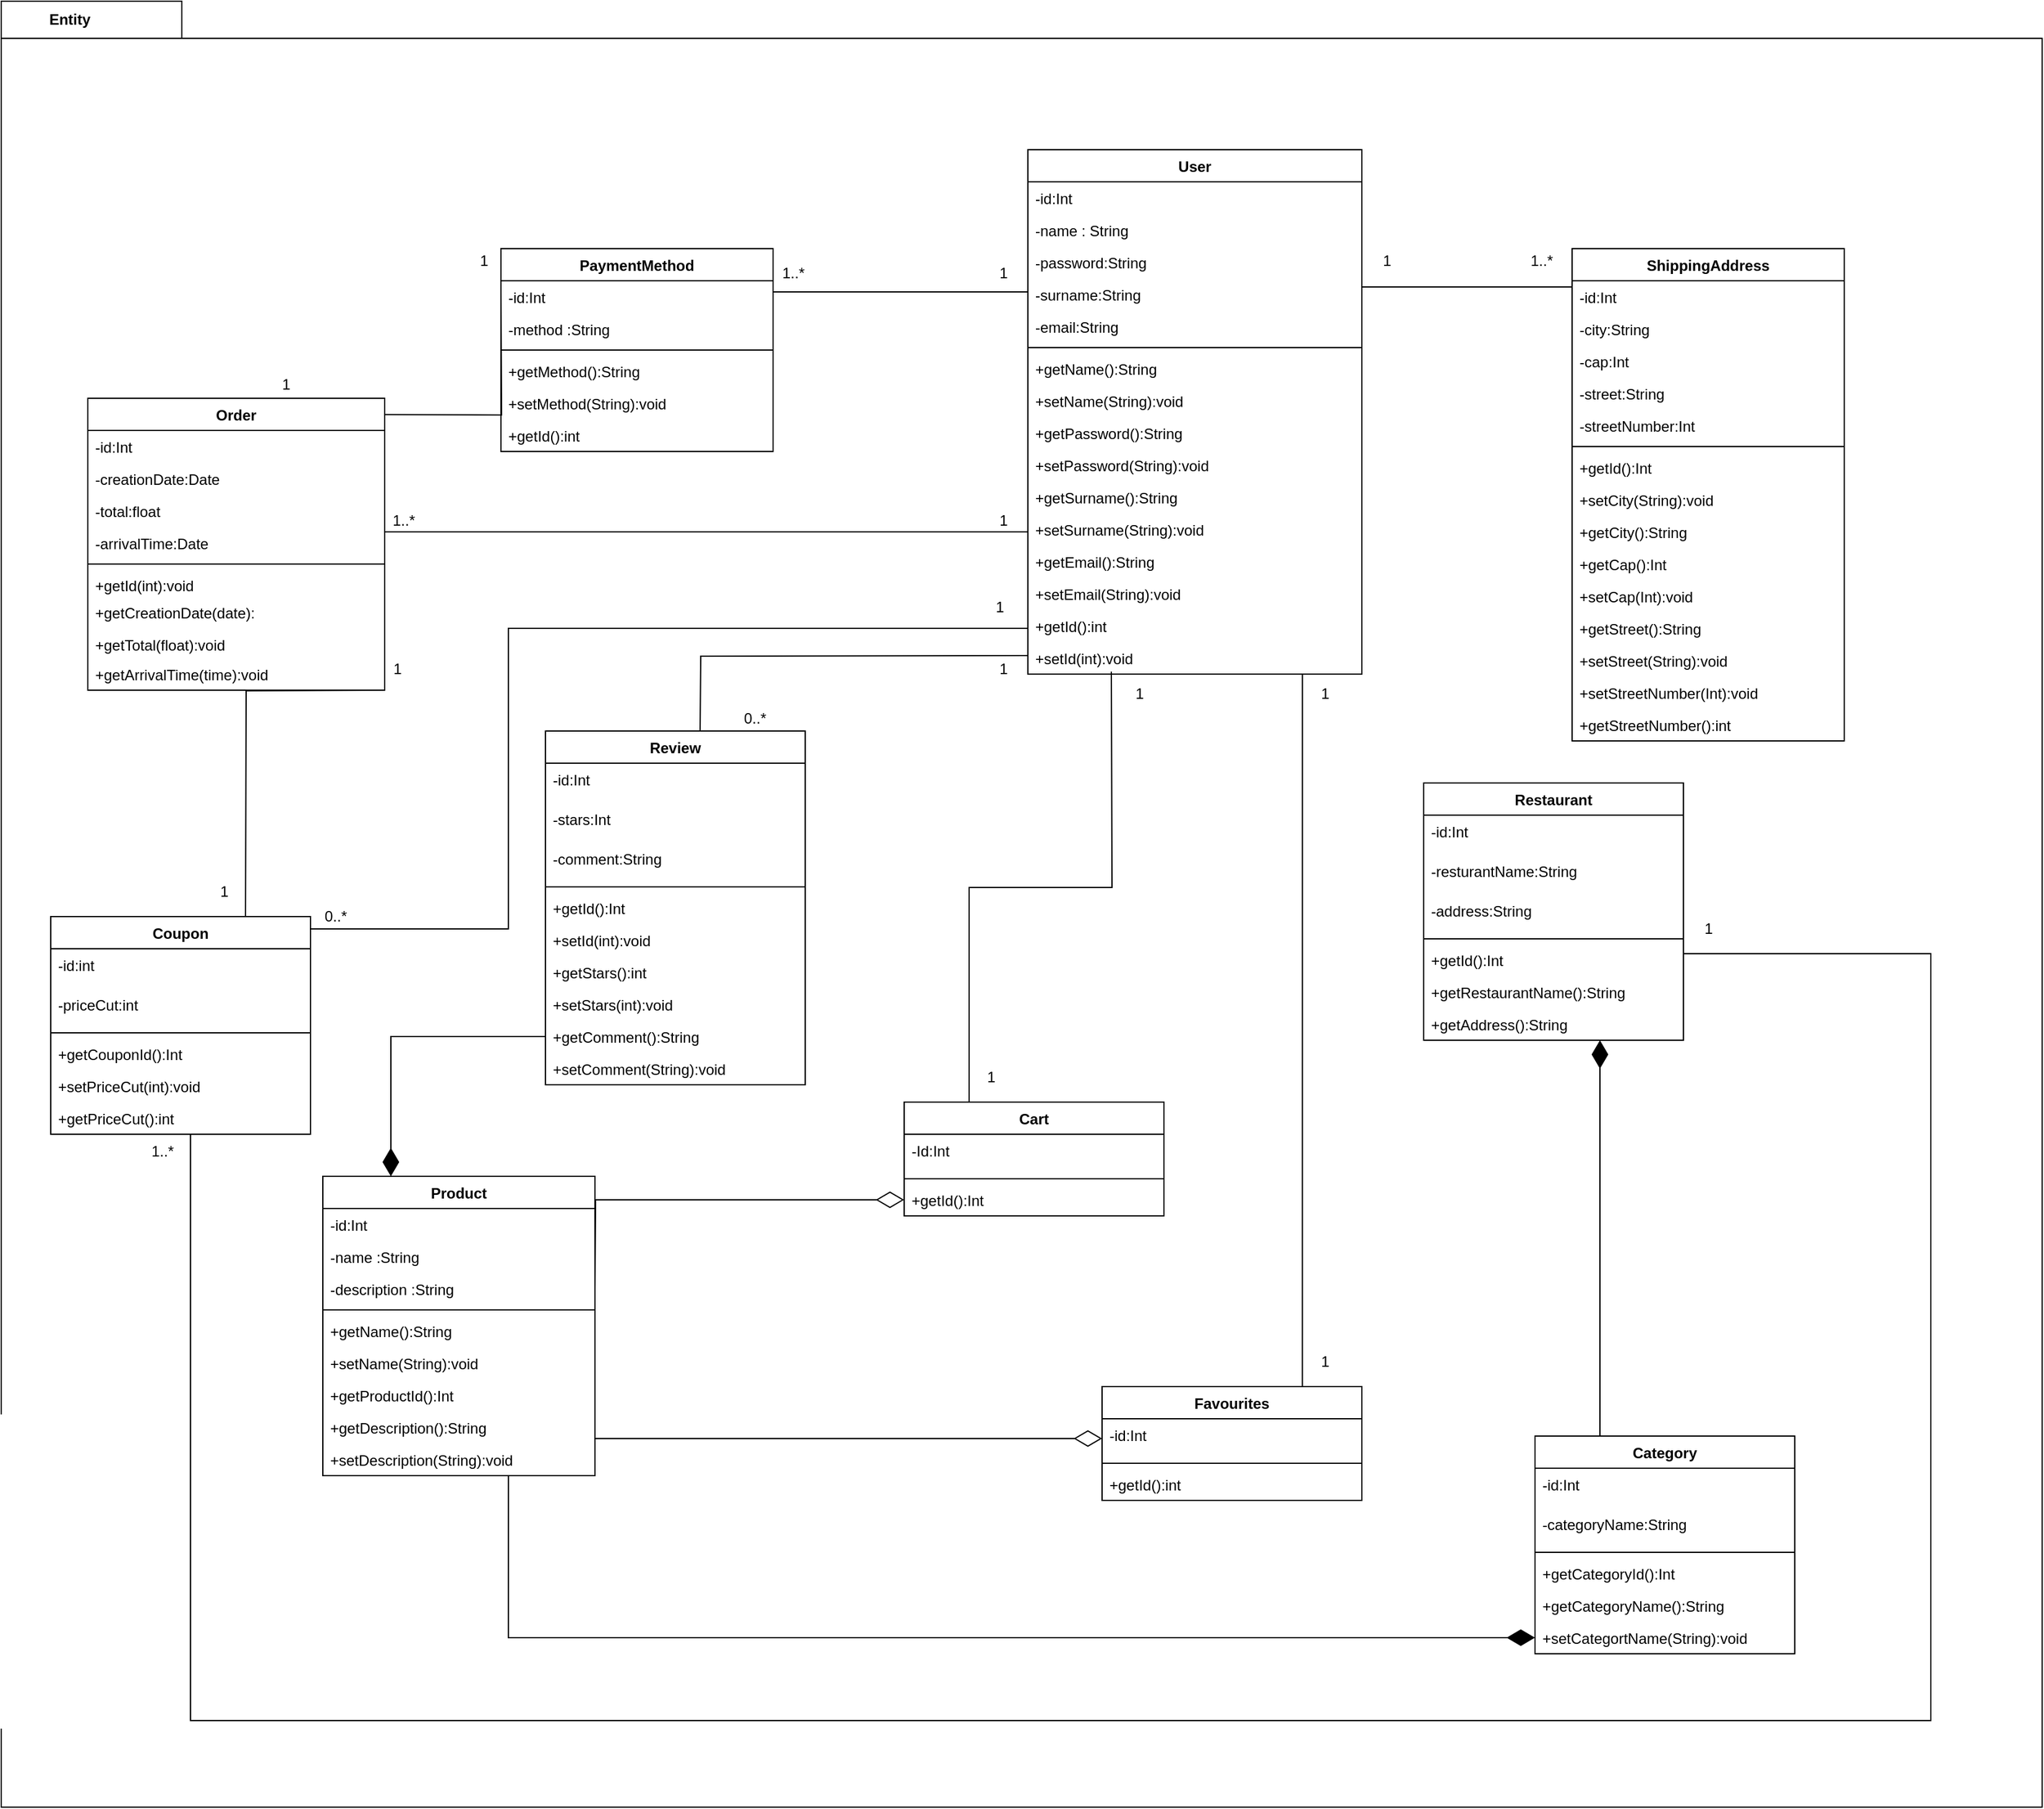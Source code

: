 <mxfile version="14.9.7" type="device"><diagram id="C5RBs43oDa-KdzZeNtuy" name="Page-1"><mxGraphModel dx="587" dy="1546" grid="1" gridSize="10" guides="1" tooltips="1" connect="1" arrows="1" fold="1" page="0" pageScale="1" pageWidth="827" pageHeight="1169" math="0" shadow="0"><root><mxCell id="WIyWlLk6GJQsqaUBKTNV-0"/><mxCell id="WIyWlLk6GJQsqaUBKTNV-1" parent="WIyWlLk6GJQsqaUBKTNV-0"/><mxCell id="M_2jpSa8y7FOTVFBGYjn-0" value="Entity" style="shape=folder;fontStyle=1;tabWidth=110;tabHeight=30;tabPosition=left;html=1;boundedLbl=1;labelInHeader=1;container=1;collapsible=0;recursiveResize=0;" parent="WIyWlLk6GJQsqaUBKTNV-1" vertex="1"><mxGeometry x="10" y="-630" width="1650" height="1460" as="geometry"/></mxCell><mxCell id="Fzb35Lvc3CZ6Kefot4yk-14" style="edgeStyle=orthogonalEdgeStyle;rounded=0;orthogonalLoop=1;jettySize=auto;html=1;exitX=1;exitY=0.5;exitDx=0;exitDy=0;entryX=0;entryY=0.5;entryDx=0;entryDy=0;endArrow=none;endFill=0;endSize=20;" parent="M_2jpSa8y7FOTVFBGYjn-0" edge="1"><mxGeometry relative="1" as="geometry"><Array as="points"><mxPoint x="624" y="235"/></Array><mxPoint x="624" y="269" as="sourcePoint"/><mxPoint x="830" y="235" as="targetPoint"/></mxGeometry></mxCell><mxCell id="Fzb35Lvc3CZ6Kefot4yk-33" style="edgeStyle=orthogonalEdgeStyle;rounded=0;orthogonalLoop=1;jettySize=auto;html=1;exitX=1;exitY=0.5;exitDx=0;exitDy=0;entryX=0;entryY=0.5;entryDx=0;entryDy=0;endArrow=none;endFill=0;endSize=20;" parent="M_2jpSa8y7FOTVFBGYjn-0" edge="1"><mxGeometry relative="1" as="geometry"><Array as="points"><mxPoint x="1100" y="231"/></Array><mxPoint x="1100" y="235" as="sourcePoint"/><mxPoint x="1270" y="245" as="targetPoint"/></mxGeometry></mxCell><mxCell id="Fzb35Lvc3CZ6Kefot4yk-73" style="edgeStyle=orthogonalEdgeStyle;rounded=0;orthogonalLoop=1;jettySize=auto;html=1;exitX=0;exitY=0.5;exitDx=0;exitDy=0;endArrow=none;endFill=0;endSize=20;" parent="M_2jpSa8y7FOTVFBGYjn-0" edge="1"><mxGeometry relative="1" as="geometry"><mxPoint x="565" y="590" as="targetPoint"/><mxPoint x="830" y="529" as="sourcePoint"/></mxGeometry></mxCell><mxCell id="dQAdU_misSW9s7ZKWeX9-0" value="User&#xA; &#xA;" style="swimlane;fontStyle=1;align=center;verticalAlign=top;childLayout=stackLayout;horizontal=1;startSize=26;horizontalStack=0;resizeParent=1;resizeParentMax=0;resizeLast=0;collapsible=1;marginBottom=0;" parent="M_2jpSa8y7FOTVFBGYjn-0" vertex="1"><mxGeometry x="830" y="120" width="270" height="424" as="geometry"/></mxCell><mxCell id="dQAdU_misSW9s7ZKWeX9-1" value="-id:Int" style="text;strokeColor=none;fillColor=none;align=left;verticalAlign=top;spacingLeft=4;spacingRight=4;overflow=hidden;rotatable=0;points=[[0,0.5],[1,0.5]];portConstraint=eastwest;" parent="dQAdU_misSW9s7ZKWeX9-0" vertex="1"><mxGeometry y="26" width="270" height="26" as="geometry"/></mxCell><mxCell id="dQAdU_misSW9s7ZKWeX9-2" value="-name : String " style="text;strokeColor=none;fillColor=none;align=left;verticalAlign=top;spacingLeft=4;spacingRight=4;overflow=hidden;rotatable=0;points=[[0,0.5],[1,0.5]];portConstraint=eastwest;" parent="dQAdU_misSW9s7ZKWeX9-0" vertex="1"><mxGeometry y="52" width="270" height="26" as="geometry"/></mxCell><mxCell id="dQAdU_misSW9s7ZKWeX9-3" value="-password:String &#xA;" style="text;strokeColor=none;fillColor=none;align=left;verticalAlign=top;spacingLeft=4;spacingRight=4;overflow=hidden;rotatable=0;points=[[0,0.5],[1,0.5]];portConstraint=eastwest;" parent="dQAdU_misSW9s7ZKWeX9-0" vertex="1"><mxGeometry y="78" width="270" height="26" as="geometry"/></mxCell><mxCell id="dQAdU_misSW9s7ZKWeX9-4" value="-surname:String " style="text;strokeColor=none;fillColor=none;align=left;verticalAlign=top;spacingLeft=4;spacingRight=4;overflow=hidden;rotatable=0;points=[[0,0.5],[1,0.5]];portConstraint=eastwest;" parent="dQAdU_misSW9s7ZKWeX9-0" vertex="1"><mxGeometry y="104" width="270" height="26" as="geometry"/></mxCell><mxCell id="dQAdU_misSW9s7ZKWeX9-5" value="-email:String   &#xA;" style="text;strokeColor=none;fillColor=none;align=left;verticalAlign=top;spacingLeft=4;spacingRight=4;overflow=hidden;rotatable=0;points=[[0,0.5],[1,0.5]];portConstraint=eastwest;" parent="dQAdU_misSW9s7ZKWeX9-0" vertex="1"><mxGeometry y="130" width="270" height="26" as="geometry"/></mxCell><mxCell id="dQAdU_misSW9s7ZKWeX9-6" value="" style="line;strokeWidth=1;fillColor=none;align=left;verticalAlign=middle;spacingTop=-1;spacingLeft=3;spacingRight=3;rotatable=0;labelPosition=right;points=[];portConstraint=eastwest;" parent="dQAdU_misSW9s7ZKWeX9-0" vertex="1"><mxGeometry y="156" width="270" height="8" as="geometry"/></mxCell><mxCell id="dQAdU_misSW9s7ZKWeX9-7" value="+getName():String" style="text;strokeColor=none;fillColor=none;align=left;verticalAlign=top;spacingLeft=4;spacingRight=4;overflow=hidden;rotatable=0;points=[[0,0.5],[1,0.5]];portConstraint=eastwest;" parent="dQAdU_misSW9s7ZKWeX9-0" vertex="1"><mxGeometry y="164" width="270" height="26" as="geometry"/></mxCell><mxCell id="dQAdU_misSW9s7ZKWeX9-8" value="+setName(String):void" style="text;strokeColor=none;fillColor=none;align=left;verticalAlign=top;spacingLeft=4;spacingRight=4;overflow=hidden;rotatable=0;points=[[0,0.5],[1,0.5]];portConstraint=eastwest;" parent="dQAdU_misSW9s7ZKWeX9-0" vertex="1"><mxGeometry y="190" width="270" height="26" as="geometry"/></mxCell><mxCell id="dQAdU_misSW9s7ZKWeX9-9" value="+getPassword():String" style="text;strokeColor=none;fillColor=none;align=left;verticalAlign=top;spacingLeft=4;spacingRight=4;overflow=hidden;rotatable=0;points=[[0,0.5],[1,0.5]];portConstraint=eastwest;" parent="dQAdU_misSW9s7ZKWeX9-0" vertex="1"><mxGeometry y="216" width="270" height="26" as="geometry"/></mxCell><mxCell id="dQAdU_misSW9s7ZKWeX9-10" value="+setPassword(String):void" style="text;strokeColor=none;fillColor=none;align=left;verticalAlign=top;spacingLeft=4;spacingRight=4;overflow=hidden;rotatable=0;points=[[0,0.5],[1,0.5]];portConstraint=eastwest;" parent="dQAdU_misSW9s7ZKWeX9-0" vertex="1"><mxGeometry y="242" width="270" height="26" as="geometry"/></mxCell><mxCell id="dQAdU_misSW9s7ZKWeX9-11" value="+getSurname():String" style="text;strokeColor=none;fillColor=none;align=left;verticalAlign=top;spacingLeft=4;spacingRight=4;overflow=hidden;rotatable=0;points=[[0,0.5],[1,0.5]];portConstraint=eastwest;" parent="dQAdU_misSW9s7ZKWeX9-0" vertex="1"><mxGeometry y="268" width="270" height="26" as="geometry"/></mxCell><mxCell id="dQAdU_misSW9s7ZKWeX9-12" value="+setSurname(String):void" style="text;strokeColor=none;fillColor=none;align=left;verticalAlign=top;spacingLeft=4;spacingRight=4;overflow=hidden;rotatable=0;points=[[0,0.5],[1,0.5]];portConstraint=eastwest;" parent="dQAdU_misSW9s7ZKWeX9-0" vertex="1"><mxGeometry y="294" width="270" height="26" as="geometry"/></mxCell><mxCell id="dQAdU_misSW9s7ZKWeX9-13" value="+getEmail():String" style="text;strokeColor=none;fillColor=none;align=left;verticalAlign=top;spacingLeft=4;spacingRight=4;overflow=hidden;rotatable=0;points=[[0,0.5],[1,0.5]];portConstraint=eastwest;" parent="dQAdU_misSW9s7ZKWeX9-0" vertex="1"><mxGeometry y="320" width="270" height="26" as="geometry"/></mxCell><mxCell id="dQAdU_misSW9s7ZKWeX9-14" value="+setEmail(String):void" style="text;strokeColor=none;fillColor=none;align=left;verticalAlign=top;spacingLeft=4;spacingRight=4;overflow=hidden;rotatable=0;points=[[0,0.5],[1,0.5]];portConstraint=eastwest;" parent="dQAdU_misSW9s7ZKWeX9-0" vertex="1"><mxGeometry y="346" width="270" height="26" as="geometry"/></mxCell><mxCell id="dQAdU_misSW9s7ZKWeX9-15" value="+getId():int" style="text;strokeColor=none;fillColor=none;align=left;verticalAlign=top;spacingLeft=4;spacingRight=4;overflow=hidden;rotatable=0;points=[[0,0.5],[1,0.5]];portConstraint=eastwest;" parent="dQAdU_misSW9s7ZKWeX9-0" vertex="1"><mxGeometry y="372" width="270" height="26" as="geometry"/></mxCell><mxCell id="dQAdU_misSW9s7ZKWeX9-16" value="+setId(int):void" style="text;strokeColor=none;fillColor=none;align=left;verticalAlign=top;spacingLeft=4;spacingRight=4;overflow=hidden;rotatable=0;points=[[0,0.5],[1,0.5]];portConstraint=eastwest;" parent="dQAdU_misSW9s7ZKWeX9-0" vertex="1"><mxGeometry y="398" width="270" height="26" as="geometry"/></mxCell><mxCell id="dQAdU_misSW9s7ZKWeX9-125" value="PaymentMethod " style="swimlane;fontStyle=1;align=center;verticalAlign=top;childLayout=stackLayout;horizontal=1;startSize=26;horizontalStack=0;resizeParent=1;resizeParentMax=0;resizeLast=0;collapsible=1;marginBottom=0;" parent="M_2jpSa8y7FOTVFBGYjn-0" vertex="1"><mxGeometry x="404" y="200" width="220" height="164" as="geometry"/></mxCell><mxCell id="dQAdU_misSW9s7ZKWeX9-126" value="-id:Int" style="text;strokeColor=none;fillColor=none;align=left;verticalAlign=top;spacingLeft=4;spacingRight=4;overflow=hidden;rotatable=0;points=[[0,0.5],[1,0.5]];portConstraint=eastwest;" parent="dQAdU_misSW9s7ZKWeX9-125" vertex="1"><mxGeometry y="26" width="220" height="26" as="geometry"/></mxCell><mxCell id="dQAdU_misSW9s7ZKWeX9-127" value="-method :String" style="text;strokeColor=none;fillColor=none;align=left;verticalAlign=top;spacingLeft=4;spacingRight=4;overflow=hidden;rotatable=0;points=[[0,0.5],[1,0.5]];portConstraint=eastwest;" parent="dQAdU_misSW9s7ZKWeX9-125" vertex="1"><mxGeometry y="52" width="220" height="26" as="geometry"/></mxCell><mxCell id="dQAdU_misSW9s7ZKWeX9-128" value="" style="line;strokeWidth=1;fillColor=none;align=left;verticalAlign=middle;spacingTop=-1;spacingLeft=3;spacingRight=3;rotatable=0;labelPosition=right;points=[];portConstraint=eastwest;" parent="dQAdU_misSW9s7ZKWeX9-125" vertex="1"><mxGeometry y="78" width="220" height="8" as="geometry"/></mxCell><mxCell id="dQAdU_misSW9s7ZKWeX9-129" value="+getMethod():String" style="text;strokeColor=none;fillColor=none;align=left;verticalAlign=top;spacingLeft=4;spacingRight=4;overflow=hidden;rotatable=0;points=[[0,0.5],[1,0.5]];portConstraint=eastwest;" parent="dQAdU_misSW9s7ZKWeX9-125" vertex="1"><mxGeometry y="86" width="220" height="26" as="geometry"/></mxCell><mxCell id="dQAdU_misSW9s7ZKWeX9-130" value="+setMethod(String):void" style="text;strokeColor=none;fillColor=none;align=left;verticalAlign=top;spacingLeft=4;spacingRight=4;overflow=hidden;rotatable=0;points=[[0,0.5],[1,0.5]];portConstraint=eastwest;" parent="dQAdU_misSW9s7ZKWeX9-125" vertex="1"><mxGeometry y="112" width="220" height="26" as="geometry"/></mxCell><mxCell id="dQAdU_misSW9s7ZKWeX9-131" value="+getId():int" style="text;strokeColor=none;fillColor=none;align=left;verticalAlign=top;spacingLeft=4;spacingRight=4;overflow=hidden;rotatable=0;points=[[0,0.5],[1,0.5]];portConstraint=eastwest;" parent="dQAdU_misSW9s7ZKWeX9-125" vertex="1"><mxGeometry y="138" width="220" height="26" as="geometry"/></mxCell><mxCell id="dQAdU_misSW9s7ZKWeX9-151" value="Coupon" style="swimlane;fontStyle=1;align=center;verticalAlign=top;childLayout=stackLayout;horizontal=1;startSize=26;horizontalStack=0;resizeParent=1;resizeParentMax=0;resizeLast=0;collapsible=1;marginBottom=0;" parent="M_2jpSa8y7FOTVFBGYjn-0" vertex="1"><mxGeometry x="40" y="740" width="210" height="176" as="geometry"/></mxCell><mxCell id="dQAdU_misSW9s7ZKWeX9-152" value="-id:int" style="text;strokeColor=none;fillColor=none;align=left;verticalAlign=top;spacingLeft=4;spacingRight=4;overflow=hidden;rotatable=0;points=[[0,0.5],[1,0.5]];portConstraint=eastwest;" parent="dQAdU_misSW9s7ZKWeX9-151" vertex="1"><mxGeometry y="26" width="210" height="32" as="geometry"/></mxCell><mxCell id="dQAdU_misSW9s7ZKWeX9-153" value="-priceCut:int" style="text;strokeColor=none;fillColor=none;align=left;verticalAlign=top;spacingLeft=4;spacingRight=4;overflow=hidden;rotatable=0;points=[[0,0.5],[1,0.5]];portConstraint=eastwest;" parent="dQAdU_misSW9s7ZKWeX9-151" vertex="1"><mxGeometry y="58" width="210" height="32" as="geometry"/></mxCell><mxCell id="dQAdU_misSW9s7ZKWeX9-154" value="" style="line;strokeWidth=1;fillColor=none;align=left;verticalAlign=middle;spacingTop=-1;spacingLeft=3;spacingRight=3;rotatable=0;labelPosition=right;points=[];portConstraint=eastwest;" parent="dQAdU_misSW9s7ZKWeX9-151" vertex="1"><mxGeometry y="90" width="210" height="8" as="geometry"/></mxCell><mxCell id="dQAdU_misSW9s7ZKWeX9-155" value="+getCouponId():Int" style="text;strokeColor=none;fillColor=none;align=left;verticalAlign=top;spacingLeft=4;spacingRight=4;overflow=hidden;rotatable=0;points=[[0,0.5],[1,0.5]];portConstraint=eastwest;" parent="dQAdU_misSW9s7ZKWeX9-151" vertex="1"><mxGeometry y="98" width="210" height="26" as="geometry"/></mxCell><mxCell id="dQAdU_misSW9s7ZKWeX9-156" value="+setPriceCut(int):void" style="text;strokeColor=none;fillColor=none;align=left;verticalAlign=top;spacingLeft=4;spacingRight=4;overflow=hidden;rotatable=0;points=[[0,0.5],[1,0.5]];portConstraint=eastwest;" parent="dQAdU_misSW9s7ZKWeX9-151" vertex="1"><mxGeometry y="124" width="210" height="26" as="geometry"/></mxCell><mxCell id="dQAdU_misSW9s7ZKWeX9-157" value="+getPriceCut():int" style="text;strokeColor=none;fillColor=none;align=left;verticalAlign=top;spacingLeft=4;spacingRight=4;overflow=hidden;rotatable=0;points=[[0,0.5],[1,0.5]];portConstraint=eastwest;" parent="dQAdU_misSW9s7ZKWeX9-151" vertex="1"><mxGeometry y="150" width="210" height="26" as="geometry"/></mxCell><mxCell id="dQAdU_misSW9s7ZKWeX9-158" value="Product" style="swimlane;fontStyle=1;align=center;verticalAlign=top;childLayout=stackLayout;horizontal=1;startSize=26;horizontalStack=0;resizeParent=1;resizeParentMax=0;resizeLast=0;collapsible=1;marginBottom=0;" parent="M_2jpSa8y7FOTVFBGYjn-0" vertex="1"><mxGeometry x="260" y="950" width="220" height="242" as="geometry"/></mxCell><mxCell id="dQAdU_misSW9s7ZKWeX9-159" value="-id:Int &#xA;" style="text;strokeColor=none;fillColor=none;align=left;verticalAlign=top;spacingLeft=4;spacingRight=4;overflow=hidden;rotatable=0;points=[[0,0.5],[1,0.5]];portConstraint=eastwest;" parent="dQAdU_misSW9s7ZKWeX9-158" vertex="1"><mxGeometry y="26" width="220" height="26" as="geometry"/></mxCell><mxCell id="dQAdU_misSW9s7ZKWeX9-160" value="-name :String" style="text;strokeColor=none;fillColor=none;align=left;verticalAlign=top;spacingLeft=4;spacingRight=4;overflow=hidden;rotatable=0;points=[[0,0.5],[1,0.5]];portConstraint=eastwest;" parent="dQAdU_misSW9s7ZKWeX9-158" vertex="1"><mxGeometry y="52" width="220" height="26" as="geometry"/></mxCell><mxCell id="dQAdU_misSW9s7ZKWeX9-161" value="-description :String" style="text;strokeColor=none;fillColor=none;align=left;verticalAlign=top;spacingLeft=4;spacingRight=4;overflow=hidden;rotatable=0;points=[[0,0.5],[1,0.5]];portConstraint=eastwest;" parent="dQAdU_misSW9s7ZKWeX9-158" vertex="1"><mxGeometry y="78" width="220" height="26" as="geometry"/></mxCell><mxCell id="dQAdU_misSW9s7ZKWeX9-162" value="" style="line;strokeWidth=1;fillColor=none;align=left;verticalAlign=middle;spacingTop=-1;spacingLeft=3;spacingRight=3;rotatable=0;labelPosition=right;points=[];portConstraint=eastwest;" parent="dQAdU_misSW9s7ZKWeX9-158" vertex="1"><mxGeometry y="104" width="220" height="8" as="geometry"/></mxCell><mxCell id="dQAdU_misSW9s7ZKWeX9-163" value="+getName():String" style="text;strokeColor=none;fillColor=none;align=left;verticalAlign=top;spacingLeft=4;spacingRight=4;overflow=hidden;rotatable=0;points=[[0,0.5],[1,0.5]];portConstraint=eastwest;" parent="dQAdU_misSW9s7ZKWeX9-158" vertex="1"><mxGeometry y="112" width="220" height="26" as="geometry"/></mxCell><mxCell id="dQAdU_misSW9s7ZKWeX9-164" value="+setName(String):void" style="text;strokeColor=none;fillColor=none;align=left;verticalAlign=top;spacingLeft=4;spacingRight=4;overflow=hidden;rotatable=0;points=[[0,0.5],[1,0.5]];portConstraint=eastwest;" parent="dQAdU_misSW9s7ZKWeX9-158" vertex="1"><mxGeometry y="138" width="220" height="26" as="geometry"/></mxCell><mxCell id="dQAdU_misSW9s7ZKWeX9-165" value="+getProductId():Int" style="text;strokeColor=none;fillColor=none;align=left;verticalAlign=top;spacingLeft=4;spacingRight=4;overflow=hidden;rotatable=0;points=[[0,0.5],[1,0.5]];portConstraint=eastwest;" parent="dQAdU_misSW9s7ZKWeX9-158" vertex="1"><mxGeometry y="164" width="220" height="26" as="geometry"/></mxCell><mxCell id="dQAdU_misSW9s7ZKWeX9-166" value="+getDescription():String&#xA;" style="text;strokeColor=none;fillColor=none;align=left;verticalAlign=top;spacingLeft=4;spacingRight=4;overflow=hidden;rotatable=0;points=[[0,0.5],[1,0.5]];portConstraint=eastwest;" parent="dQAdU_misSW9s7ZKWeX9-158" vertex="1"><mxGeometry y="190" width="220" height="26" as="geometry"/></mxCell><mxCell id="dQAdU_misSW9s7ZKWeX9-167" value="+setDescription(String):void" style="text;strokeColor=none;fillColor=none;align=left;verticalAlign=top;spacingLeft=4;spacingRight=4;overflow=hidden;rotatable=0;points=[[0,0.5],[1,0.5]];portConstraint=eastwest;" parent="dQAdU_misSW9s7ZKWeX9-158" vertex="1"><mxGeometry y="216" width="220" height="26" as="geometry"/></mxCell><mxCell id="Fzb35Lvc3CZ6Kefot4yk-47" value="0..*" style="text;html=1;align=center;verticalAlign=middle;resizable=0;points=[];autosize=1;strokeColor=none;" parent="M_2jpSa8y7FOTVFBGYjn-0" vertex="1"><mxGeometry x="594" y="570" width="30" height="20" as="geometry"/></mxCell><mxCell id="dQAdU_misSW9s7ZKWeX9-168" value="Review" style="swimlane;fontStyle=1;align=center;verticalAlign=top;childLayout=stackLayout;horizontal=1;startSize=26;horizontalStack=0;resizeParent=1;resizeParentMax=0;resizeLast=0;collapsible=1;marginBottom=0;" parent="M_2jpSa8y7FOTVFBGYjn-0" vertex="1"><mxGeometry x="440" y="590" width="210" height="286" as="geometry"/></mxCell><mxCell id="dQAdU_misSW9s7ZKWeX9-169" value="-id:Int" style="text;strokeColor=none;fillColor=none;align=left;verticalAlign=top;spacingLeft=4;spacingRight=4;overflow=hidden;rotatable=0;points=[[0,0.5],[1,0.5]];portConstraint=eastwest;" parent="dQAdU_misSW9s7ZKWeX9-168" vertex="1"><mxGeometry y="26" width="210" height="32" as="geometry"/></mxCell><mxCell id="dQAdU_misSW9s7ZKWeX9-176" value="-stars:Int" style="text;strokeColor=none;fillColor=none;align=left;verticalAlign=top;spacingLeft=4;spacingRight=4;overflow=hidden;rotatable=0;points=[[0,0.5],[1,0.5]];portConstraint=eastwest;" parent="dQAdU_misSW9s7ZKWeX9-168" vertex="1"><mxGeometry y="58" width="210" height="32" as="geometry"/></mxCell><mxCell id="dQAdU_misSW9s7ZKWeX9-170" value="-comment:String" style="text;strokeColor=none;fillColor=none;align=left;verticalAlign=top;spacingLeft=4;spacingRight=4;overflow=hidden;rotatable=0;points=[[0,0.5],[1,0.5]];portConstraint=eastwest;" parent="dQAdU_misSW9s7ZKWeX9-168" vertex="1"><mxGeometry y="90" width="210" height="32" as="geometry"/></mxCell><mxCell id="dQAdU_misSW9s7ZKWeX9-171" value="" style="line;strokeWidth=1;fillColor=none;align=left;verticalAlign=middle;spacingTop=-1;spacingLeft=3;spacingRight=3;rotatable=0;labelPosition=right;points=[];portConstraint=eastwest;" parent="dQAdU_misSW9s7ZKWeX9-168" vertex="1"><mxGeometry y="122" width="210" height="8" as="geometry"/></mxCell><mxCell id="dQAdU_misSW9s7ZKWeX9-172" value="+getId():Int" style="text;strokeColor=none;fillColor=none;align=left;verticalAlign=top;spacingLeft=4;spacingRight=4;overflow=hidden;rotatable=0;points=[[0,0.5],[1,0.5]];portConstraint=eastwest;" parent="dQAdU_misSW9s7ZKWeX9-168" vertex="1"><mxGeometry y="130" width="210" height="26" as="geometry"/></mxCell><mxCell id="dQAdU_misSW9s7ZKWeX9-179" value="+setId(int):void" style="text;strokeColor=none;fillColor=none;align=left;verticalAlign=top;spacingLeft=4;spacingRight=4;overflow=hidden;rotatable=0;points=[[0,0.5],[1,0.5]];portConstraint=eastwest;" parent="dQAdU_misSW9s7ZKWeX9-168" vertex="1"><mxGeometry y="156" width="210" height="26" as="geometry"/></mxCell><mxCell id="dQAdU_misSW9s7ZKWeX9-178" value="+getStars():int" style="text;strokeColor=none;fillColor=none;align=left;verticalAlign=top;spacingLeft=4;spacingRight=4;overflow=hidden;rotatable=0;points=[[0,0.5],[1,0.5]];portConstraint=eastwest;" parent="dQAdU_misSW9s7ZKWeX9-168" vertex="1"><mxGeometry y="182" width="210" height="26" as="geometry"/></mxCell><mxCell id="dQAdU_misSW9s7ZKWeX9-173" value="+setStars(int):void" style="text;strokeColor=none;fillColor=none;align=left;verticalAlign=top;spacingLeft=4;spacingRight=4;overflow=hidden;rotatable=0;points=[[0,0.5],[1,0.5]];portConstraint=eastwest;" parent="dQAdU_misSW9s7ZKWeX9-168" vertex="1"><mxGeometry y="208" width="210" height="26" as="geometry"/></mxCell><mxCell id="dQAdU_misSW9s7ZKWeX9-174" value="+getComment():String" style="text;strokeColor=none;fillColor=none;align=left;verticalAlign=top;spacingLeft=4;spacingRight=4;overflow=hidden;rotatable=0;points=[[0,0.5],[1,0.5]];portConstraint=eastwest;" parent="dQAdU_misSW9s7ZKWeX9-168" vertex="1"><mxGeometry y="234" width="210" height="26" as="geometry"/></mxCell><mxCell id="dQAdU_misSW9s7ZKWeX9-175" value="+setComment(String):void" style="text;strokeColor=none;fillColor=none;align=left;verticalAlign=top;spacingLeft=4;spacingRight=4;overflow=hidden;rotatable=0;points=[[0,0.5],[1,0.5]];portConstraint=eastwest;" parent="dQAdU_misSW9s7ZKWeX9-168" vertex="1"><mxGeometry y="260" width="210" height="26" as="geometry"/></mxCell><mxCell id="dQAdU_misSW9s7ZKWeX9-186" value="Restaurant" style="swimlane;fontStyle=1;align=center;verticalAlign=top;childLayout=stackLayout;horizontal=1;startSize=26;horizontalStack=0;resizeParent=1;resizeParentMax=0;resizeLast=0;collapsible=1;marginBottom=0;" parent="M_2jpSa8y7FOTVFBGYjn-0" vertex="1"><mxGeometry x="1150" y="632" width="210" height="208" as="geometry"/></mxCell><mxCell id="dQAdU_misSW9s7ZKWeX9-187" value="-id:Int" style="text;strokeColor=none;fillColor=none;align=left;verticalAlign=top;spacingLeft=4;spacingRight=4;overflow=hidden;rotatable=0;points=[[0,0.5],[1,0.5]];portConstraint=eastwest;" parent="dQAdU_misSW9s7ZKWeX9-186" vertex="1"><mxGeometry y="26" width="210" height="32" as="geometry"/></mxCell><mxCell id="dQAdU_misSW9s7ZKWeX9-192" value="-resturantName:String" style="text;strokeColor=none;fillColor=none;align=left;verticalAlign=top;spacingLeft=4;spacingRight=4;overflow=hidden;rotatable=0;points=[[0,0.5],[1,0.5]];portConstraint=eastwest;" parent="dQAdU_misSW9s7ZKWeX9-186" vertex="1"><mxGeometry y="58" width="210" height="32" as="geometry"/></mxCell><mxCell id="dQAdU_misSW9s7ZKWeX9-188" value="-address:String" style="text;strokeColor=none;fillColor=none;align=left;verticalAlign=top;spacingLeft=4;spacingRight=4;overflow=hidden;rotatable=0;points=[[0,0.5],[1,0.5]];portConstraint=eastwest;" parent="dQAdU_misSW9s7ZKWeX9-186" vertex="1"><mxGeometry y="90" width="210" height="32" as="geometry"/></mxCell><mxCell id="dQAdU_misSW9s7ZKWeX9-189" value="" style="line;strokeWidth=1;fillColor=none;align=left;verticalAlign=middle;spacingTop=-1;spacingLeft=3;spacingRight=3;rotatable=0;labelPosition=right;points=[];portConstraint=eastwest;" parent="dQAdU_misSW9s7ZKWeX9-186" vertex="1"><mxGeometry y="122" width="210" height="8" as="geometry"/></mxCell><mxCell id="dQAdU_misSW9s7ZKWeX9-190" value="+getId():Int" style="text;strokeColor=none;fillColor=none;align=left;verticalAlign=top;spacingLeft=4;spacingRight=4;overflow=hidden;rotatable=0;points=[[0,0.5],[1,0.5]];portConstraint=eastwest;" parent="dQAdU_misSW9s7ZKWeX9-186" vertex="1"><mxGeometry y="130" width="210" height="26" as="geometry"/></mxCell><mxCell id="dQAdU_misSW9s7ZKWeX9-193" value="+getRestaurantName():String" style="text;strokeColor=none;fillColor=none;align=left;verticalAlign=top;spacingLeft=4;spacingRight=4;overflow=hidden;rotatable=0;points=[[0,0.5],[1,0.5]];portConstraint=eastwest;" parent="dQAdU_misSW9s7ZKWeX9-186" vertex="1"><mxGeometry y="156" width="210" height="26" as="geometry"/></mxCell><mxCell id="dQAdU_misSW9s7ZKWeX9-191" value="+getAddress():String" style="text;strokeColor=none;fillColor=none;align=left;verticalAlign=top;spacingLeft=4;spacingRight=4;overflow=hidden;rotatable=0;points=[[0,0.5],[1,0.5]];portConstraint=eastwest;" parent="dQAdU_misSW9s7ZKWeX9-186" vertex="1"><mxGeometry y="182" width="210" height="26" as="geometry"/></mxCell><mxCell id="Fzb35Lvc3CZ6Kefot4yk-19" style="edgeStyle=orthogonalEdgeStyle;rounded=0;orthogonalLoop=1;jettySize=auto;html=1;exitX=0.75;exitY=0;exitDx=0;exitDy=0;entryX=0;entryY=0.5;entryDx=0;entryDy=0;endArrow=none;endFill=0;endSize=20;" parent="WIyWlLk6GJQsqaUBKTNV-1" edge="1"><mxGeometry relative="1" as="geometry"><mxPoint x="260" y="-296" as="sourcePoint"/><mxPoint x="414" y="-395" as="targetPoint"/></mxGeometry></mxCell><mxCell id="Fzb35Lvc3CZ6Kefot4yk-70" style="edgeStyle=orthogonalEdgeStyle;rounded=0;orthogonalLoop=1;jettySize=auto;html=1;exitX=0.75;exitY=0;exitDx=0;exitDy=0;entryX=0.822;entryY=1.077;entryDx=0;entryDy=0;endArrow=none;endFill=0;endSize=20;entryPerimeter=0;" parent="WIyWlLk6GJQsqaUBKTNV-1" source="GqTeX3np5vWBJ3f2mtn9-8" edge="1"><mxGeometry relative="1" as="geometry"><mxPoint x="1061.94" y="-85.998" as="targetPoint"/><Array as="points"><mxPoint x="1062" y="490"/></Array></mxGeometry></mxCell><mxCell id="GqTeX3np5vWBJ3f2mtn9-8" value="Favourites &#xA;" style="swimlane;fontStyle=1;align=center;verticalAlign=top;childLayout=stackLayout;horizontal=1;startSize=26;horizontalStack=0;resizeParent=1;resizeParentMax=0;resizeLast=0;collapsible=1;marginBottom=0;" parent="WIyWlLk6GJQsqaUBKTNV-1" vertex="1"><mxGeometry x="900" y="490" width="210" height="92" as="geometry"/></mxCell><mxCell id="GqTeX3np5vWBJ3f2mtn9-9" value="-id:Int" style="text;strokeColor=none;fillColor=none;align=left;verticalAlign=top;spacingLeft=4;spacingRight=4;overflow=hidden;rotatable=0;points=[[0,0.5],[1,0.5]];portConstraint=eastwest;" parent="GqTeX3np5vWBJ3f2mtn9-8" vertex="1"><mxGeometry y="26" width="210" height="32" as="geometry"/></mxCell><mxCell id="GqTeX3np5vWBJ3f2mtn9-10" value="" style="line;strokeWidth=1;fillColor=none;align=left;verticalAlign=middle;spacingTop=-1;spacingLeft=3;spacingRight=3;rotatable=0;labelPosition=right;points=[];portConstraint=eastwest;" parent="GqTeX3np5vWBJ3f2mtn9-8" vertex="1"><mxGeometry y="58" width="210" height="8" as="geometry"/></mxCell><mxCell id="GqTeX3np5vWBJ3f2mtn9-11" value="+getId():int" style="text;strokeColor=none;fillColor=none;align=left;verticalAlign=top;spacingLeft=4;spacingRight=4;overflow=hidden;rotatable=0;points=[[0,0.5],[1,0.5]];portConstraint=eastwest;" parent="GqTeX3np5vWBJ3f2mtn9-8" vertex="1"><mxGeometry y="66" width="210" height="26" as="geometry"/></mxCell><mxCell id="YqrqfRTij7B3wuzIpThq-54" style="edgeStyle=orthogonalEdgeStyle;rounded=0;orthogonalLoop=1;jettySize=auto;html=1;exitX=0.25;exitY=0;exitDx=0;exitDy=0;startArrow=diamondThin;startFill=1;endArrow=none;endFill=0;startSize=20;endSize=30;sourcePerimeterSpacing=30;targetPerimeterSpacing=30;strokeWidth=1;entryX=0;entryY=0.5;entryDx=0;entryDy=0;" parent="WIyWlLk6GJQsqaUBKTNV-1" target="dQAdU_misSW9s7ZKWeX9-174" edge="1"><mxGeometry relative="1" as="geometry"><mxPoint x="325" y="320" as="sourcePoint"/><mxPoint x="470" y="250" as="targetPoint"/><Array as="points"><mxPoint x="325" y="207"/></Array></mxGeometry></mxCell><mxCell id="Fzb35Lvc3CZ6Kefot4yk-34" style="edgeStyle=orthogonalEdgeStyle;rounded=0;orthogonalLoop=1;jettySize=auto;html=1;exitX=0.25;exitY=0;exitDx=0;exitDy=0;endArrow=diamondThin;endFill=1;endSize=20;" parent="WIyWlLk6GJQsqaUBKTNV-1" source="UOLt_uFdu3Jr6GfLO_ts-31" edge="1"><mxGeometry relative="1" as="geometry"><mxPoint x="1302.5" y="210" as="targetPoint"/><Array as="points"><mxPoint x="1303" y="430"/><mxPoint x="1303" y="430"/></Array></mxGeometry></mxCell><mxCell id="UOLt_uFdu3Jr6GfLO_ts-31" value="Category" style="swimlane;fontStyle=1;align=center;verticalAlign=top;childLayout=stackLayout;horizontal=1;startSize=26;horizontalStack=0;resizeParent=1;resizeParentMax=0;resizeLast=0;collapsible=1;marginBottom=0;" parent="WIyWlLk6GJQsqaUBKTNV-1" vertex="1"><mxGeometry x="1250" y="530" width="210" height="176" as="geometry"/></mxCell><mxCell id="UOLt_uFdu3Jr6GfLO_ts-32" value="-id:Int" style="text;strokeColor=none;fillColor=none;align=left;verticalAlign=top;spacingLeft=4;spacingRight=4;overflow=hidden;rotatable=0;points=[[0,0.5],[1,0.5]];portConstraint=eastwest;" parent="UOLt_uFdu3Jr6GfLO_ts-31" vertex="1"><mxGeometry y="26" width="210" height="32" as="geometry"/></mxCell><mxCell id="UOLt_uFdu3Jr6GfLO_ts-35" value="-categoryName:String" style="text;strokeColor=none;fillColor=none;align=left;verticalAlign=top;spacingLeft=4;spacingRight=4;overflow=hidden;rotatable=0;points=[[0,0.5],[1,0.5]];portConstraint=eastwest;" parent="UOLt_uFdu3Jr6GfLO_ts-31" vertex="1"><mxGeometry y="58" width="210" height="32" as="geometry"/></mxCell><mxCell id="UOLt_uFdu3Jr6GfLO_ts-33" value="" style="line;strokeWidth=1;fillColor=none;align=left;verticalAlign=middle;spacingTop=-1;spacingLeft=3;spacingRight=3;rotatable=0;labelPosition=right;points=[];portConstraint=eastwest;" parent="UOLt_uFdu3Jr6GfLO_ts-31" vertex="1"><mxGeometry y="90" width="210" height="8" as="geometry"/></mxCell><mxCell id="UOLt_uFdu3Jr6GfLO_ts-34" value="+getCategoryId():Int&#xA;" style="text;strokeColor=none;fillColor=none;align=left;verticalAlign=top;spacingLeft=4;spacingRight=4;overflow=hidden;rotatable=0;points=[[0,0.5],[1,0.5]];portConstraint=eastwest;" parent="UOLt_uFdu3Jr6GfLO_ts-31" vertex="1"><mxGeometry y="98" width="210" height="26" as="geometry"/></mxCell><mxCell id="UOLt_uFdu3Jr6GfLO_ts-36" value="+getCategoryName():String&#xA;" style="text;strokeColor=none;fillColor=none;align=left;verticalAlign=top;spacingLeft=4;spacingRight=4;overflow=hidden;rotatable=0;points=[[0,0.5],[1,0.5]];portConstraint=eastwest;" parent="UOLt_uFdu3Jr6GfLO_ts-31" vertex="1"><mxGeometry y="124" width="210" height="26" as="geometry"/></mxCell><mxCell id="UOLt_uFdu3Jr6GfLO_ts-37" value="+setCategortName(String):void" style="text;strokeColor=none;fillColor=none;align=left;verticalAlign=top;spacingLeft=4;spacingRight=4;overflow=hidden;rotatable=0;points=[[0,0.5],[1,0.5]];portConstraint=eastwest;" parent="UOLt_uFdu3Jr6GfLO_ts-31" vertex="1"><mxGeometry y="150" width="210" height="26" as="geometry"/></mxCell><mxCell id="UOLt_uFdu3Jr6GfLO_ts-54" value="Cart &#xA;" style="swimlane;fontStyle=1;align=center;verticalAlign=top;childLayout=stackLayout;horizontal=1;startSize=26;horizontalStack=0;resizeParent=1;resizeParentMax=0;resizeLast=0;collapsible=1;marginBottom=0;" parent="WIyWlLk6GJQsqaUBKTNV-1" vertex="1"><mxGeometry x="740" y="260" width="210" height="92" as="geometry"/></mxCell><mxCell id="UOLt_uFdu3Jr6GfLO_ts-55" value="-Id:Int" style="text;strokeColor=none;fillColor=none;align=left;verticalAlign=top;spacingLeft=4;spacingRight=4;overflow=hidden;rotatable=0;points=[[0,0.5],[1,0.5]];portConstraint=eastwest;" parent="UOLt_uFdu3Jr6GfLO_ts-54" vertex="1"><mxGeometry y="26" width="210" height="32" as="geometry"/></mxCell><mxCell id="UOLt_uFdu3Jr6GfLO_ts-57" value="" style="line;strokeWidth=1;fillColor=none;align=left;verticalAlign=middle;spacingTop=-1;spacingLeft=3;spacingRight=3;rotatable=0;labelPosition=right;points=[];portConstraint=eastwest;" parent="UOLt_uFdu3Jr6GfLO_ts-54" vertex="1"><mxGeometry y="58" width="210" height="8" as="geometry"/></mxCell><mxCell id="UOLt_uFdu3Jr6GfLO_ts-58" value="+getId():Int" style="text;strokeColor=none;fillColor=none;align=left;verticalAlign=top;spacingLeft=4;spacingRight=4;overflow=hidden;rotatable=0;points=[[0,0.5],[1,0.5]];portConstraint=eastwest;" parent="UOLt_uFdu3Jr6GfLO_ts-54" vertex="1"><mxGeometry y="66" width="210" height="26" as="geometry"/></mxCell><mxCell id="YqrqfRTij7B3wuzIpThq-46" style="edgeStyle=orthogonalEdgeStyle;rounded=0;orthogonalLoop=1;jettySize=auto;html=1;startArrow=none;startFill=0;endArrow=none;endFill=0;startSize=20;endSize=30;sourcePerimeterSpacing=30;targetPerimeterSpacing=30;strokeWidth=1;entryX=1;entryY=0.5;entryDx=0;entryDy=0;exitX=0.5;exitY=1;exitDx=0;exitDy=0;" parent="WIyWlLk6GJQsqaUBKTNV-1" edge="1"><mxGeometry relative="1" as="geometry"><mxPoint x="1370" y="134" as="targetPoint"/><Array as="points"><mxPoint x="163" y="286"/><mxPoint x="163" y="760"/><mxPoint x="1570" y="760"/><mxPoint x="1570" y="140"/><mxPoint x="1370" y="140"/></Array><mxPoint x="155" y="286" as="sourcePoint"/></mxGeometry></mxCell><mxCell id="Fzb35Lvc3CZ6Kefot4yk-11" style="edgeStyle=orthogonalEdgeStyle;rounded=0;orthogonalLoop=1;jettySize=auto;html=1;entryX=0;entryY=0.5;entryDx=0;entryDy=0;endArrow=diamondThin;endFill=1;endSize=20;exitX=0.682;exitY=0.982;exitDx=0;exitDy=0;exitPerimeter=0;" parent="WIyWlLk6GJQsqaUBKTNV-1" target="UOLt_uFdu3Jr6GfLO_ts-37" edge="1"><mxGeometry relative="1" as="geometry"><Array as="points"><mxPoint x="420" y="693"/></Array><mxPoint x="420.04" y="561.532" as="sourcePoint"/></mxGeometry></mxCell><mxCell id="Fzb35Lvc3CZ6Kefot4yk-15" style="edgeStyle=orthogonalEdgeStyle;rounded=0;orthogonalLoop=1;jettySize=auto;html=1;exitX=1;exitY=0.5;exitDx=0;exitDy=0;entryX=0;entryY=0.5;entryDx=0;entryDy=0;endArrow=none;endFill=0;endSize=20;" parent="WIyWlLk6GJQsqaUBKTNV-1" edge="1"><mxGeometry relative="1" as="geometry"><Array as="points"><mxPoint x="320" y="-201"/></Array><mxPoint x="320" y="-205" as="sourcePoint"/><mxPoint x="840" y="-257" as="targetPoint"/></mxGeometry></mxCell><mxCell id="Fzb35Lvc3CZ6Kefot4yk-16" style="edgeStyle=orthogonalEdgeStyle;rounded=0;orthogonalLoop=1;jettySize=auto;html=1;exitX=1;exitY=0.5;exitDx=0;exitDy=0;entryX=0;entryY=0.5;entryDx=0;entryDy=0;endArrow=none;endFill=0;endSize=20;" parent="WIyWlLk6GJQsqaUBKTNV-1" edge="1"><mxGeometry relative="1" as="geometry"><Array as="points"><mxPoint x="260" y="120"/><mxPoint x="420" y="120"/><mxPoint x="420" y="-123"/><mxPoint x="840" y="-123"/></Array><mxPoint x="260" y="152" as="sourcePoint"/><mxPoint x="840" y="-179" as="targetPoint"/></mxGeometry></mxCell><mxCell id="Fzb35Lvc3CZ6Kefot4yk-35" value="1" style="text;html=1;align=center;verticalAlign=middle;resizable=0;points=[];autosize=1;strokeColor=none;" parent="WIyWlLk6GJQsqaUBKTNV-1" vertex="1"><mxGeometry x="810" y="-420" width="20" height="20" as="geometry"/></mxCell><mxCell id="Fzb35Lvc3CZ6Kefot4yk-36" value="1..*" style="text;html=1;align=center;verticalAlign=middle;resizable=0;points=[];autosize=1;strokeColor=none;" parent="WIyWlLk6GJQsqaUBKTNV-1" vertex="1"><mxGeometry x="635" y="-420" width="30" height="20" as="geometry"/></mxCell><mxCell id="Fzb35Lvc3CZ6Kefot4yk-37" value="1" style="text;html=1;align=center;verticalAlign=middle;resizable=0;points=[];autosize=1;strokeColor=none;" parent="WIyWlLk6GJQsqaUBKTNV-1" vertex="1"><mxGeometry x="390" y="-430" width="20" height="20" as="geometry"/></mxCell><mxCell id="Fzb35Lvc3CZ6Kefot4yk-38" value="1" style="text;html=1;align=center;verticalAlign=middle;resizable=0;points=[];autosize=1;strokeColor=none;" parent="WIyWlLk6GJQsqaUBKTNV-1" vertex="1"><mxGeometry x="230" y="-330" width="20" height="20" as="geometry"/></mxCell><mxCell id="Fzb35Lvc3CZ6Kefot4yk-39" value="1" style="text;html=1;align=center;verticalAlign=middle;resizable=0;points=[];autosize=1;strokeColor=none;" parent="WIyWlLk6GJQsqaUBKTNV-1" vertex="1"><mxGeometry x="320" y="-100" width="20" height="20" as="geometry"/></mxCell><mxCell id="Fzb35Lvc3CZ6Kefot4yk-40" value="1" style="text;html=1;align=center;verticalAlign=middle;resizable=0;points=[];autosize=1;strokeColor=none;" parent="WIyWlLk6GJQsqaUBKTNV-1" vertex="1"><mxGeometry x="180" y="80" width="20" height="20" as="geometry"/></mxCell><mxCell id="Fzb35Lvc3CZ6Kefot4yk-41" value="1" style="text;html=1;align=center;verticalAlign=middle;resizable=0;points=[];autosize=1;strokeColor=none;" parent="WIyWlLk6GJQsqaUBKTNV-1" vertex="1"><mxGeometry x="810" y="-220" width="20" height="20" as="geometry"/></mxCell><mxCell id="Fzb35Lvc3CZ6Kefot4yk-42" value="1..*" style="text;html=1;align=center;verticalAlign=middle;resizable=0;points=[];autosize=1;strokeColor=none;" parent="WIyWlLk6GJQsqaUBKTNV-1" vertex="1"><mxGeometry x="320" y="-220" width="30" height="20" as="geometry"/></mxCell><mxCell id="Fzb35Lvc3CZ6Kefot4yk-43" value="1" style="text;html=1;align=center;verticalAlign=middle;resizable=0;points=[];autosize=1;strokeColor=none;" parent="WIyWlLk6GJQsqaUBKTNV-1" vertex="1"><mxGeometry x="807" y="-150" width="20" height="20" as="geometry"/></mxCell><mxCell id="Fzb35Lvc3CZ6Kefot4yk-45" value="0..*" style="text;html=1;align=center;verticalAlign=middle;resizable=0;points=[];autosize=1;strokeColor=none;" parent="WIyWlLk6GJQsqaUBKTNV-1" vertex="1"><mxGeometry x="265" y="100" width="30" height="20" as="geometry"/></mxCell><mxCell id="Fzb35Lvc3CZ6Kefot4yk-46" value="1" style="text;html=1;align=center;verticalAlign=middle;resizable=0;points=[];autosize=1;strokeColor=none;" parent="WIyWlLk6GJQsqaUBKTNV-1" vertex="1"><mxGeometry x="810" y="-100" width="20" height="20" as="geometry"/></mxCell><mxCell id="Fzb35Lvc3CZ6Kefot4yk-51" value="1..*" style="text;html=1;align=center;verticalAlign=middle;resizable=0;points=[];autosize=1;strokeColor=none;" parent="WIyWlLk6GJQsqaUBKTNV-1" vertex="1"><mxGeometry x="125" y="290" width="30" height="20" as="geometry"/></mxCell><mxCell id="Fzb35Lvc3CZ6Kefot4yk-52" value="1" style="text;html=1;align=center;verticalAlign=middle;resizable=0;points=[];autosize=1;strokeColor=none;" parent="WIyWlLk6GJQsqaUBKTNV-1" vertex="1"><mxGeometry x="1380" y="110" width="20" height="20" as="geometry"/></mxCell><mxCell id="Fzb35Lvc3CZ6Kefot4yk-53" value="1" style="text;html=1;align=center;verticalAlign=middle;resizable=0;points=[];autosize=1;strokeColor=none;" parent="WIyWlLk6GJQsqaUBKTNV-1" vertex="1"><mxGeometry x="1120" y="-430" width="20" height="20" as="geometry"/></mxCell><mxCell id="Fzb35Lvc3CZ6Kefot4yk-54" value="1..*" style="text;html=1;align=center;verticalAlign=middle;resizable=0;points=[];autosize=1;strokeColor=none;" parent="WIyWlLk6GJQsqaUBKTNV-1" vertex="1"><mxGeometry x="1240" y="-430" width="30" height="20" as="geometry"/></mxCell><mxCell id="Fzb35Lvc3CZ6Kefot4yk-62" style="edgeStyle=orthogonalEdgeStyle;rounded=0;orthogonalLoop=1;jettySize=auto;html=1;exitX=1;exitY=0.5;exitDx=0;exitDy=0;endArrow=diamondThin;endFill=0;endSize=20;" parent="WIyWlLk6GJQsqaUBKTNV-1" target="UOLt_uFdu3Jr6GfLO_ts-58" edge="1"><mxGeometry relative="1" as="geometry"><mxPoint x="740" y="365" as="targetPoint"/><mxPoint x="490" y="411" as="sourcePoint"/></mxGeometry></mxCell><mxCell id="Fzb35Lvc3CZ6Kefot4yk-69" style="edgeStyle=orthogonalEdgeStyle;rounded=0;orthogonalLoop=1;jettySize=auto;html=1;exitX=0.25;exitY=1;exitDx=0;exitDy=0;entryX=0.25;entryY=0;entryDx=0;entryDy=0;endArrow=none;endFill=0;endSize=20;" parent="WIyWlLk6GJQsqaUBKTNV-1" target="UOLt_uFdu3Jr6GfLO_ts-54" edge="1"><mxGeometry relative="1" as="geometry"><mxPoint x="907.5" y="-88" as="sourcePoint"/></mxGeometry></mxCell><mxCell id="Fzb35Lvc3CZ6Kefot4yk-71" style="edgeStyle=orthogonalEdgeStyle;rounded=0;orthogonalLoop=1;jettySize=auto;html=1;exitX=1;exitY=0.5;exitDx=0;exitDy=0;entryX=0;entryY=0.5;entryDx=0;entryDy=0;endArrow=diamondThin;endFill=0;endSize=20;" parent="WIyWlLk6GJQsqaUBKTNV-1" target="GqTeX3np5vWBJ3f2mtn9-9" edge="1"><mxGeometry relative="1" as="geometry"><Array as="points"><mxPoint x="490" y="532"/></Array><mxPoint x="490" y="523" as="sourcePoint"/></mxGeometry></mxCell><mxCell id="Fzb35Lvc3CZ6Kefot4yk-72" style="edgeStyle=orthogonalEdgeStyle;rounded=0;orthogonalLoop=1;jettySize=auto;html=1;exitX=1;exitY=0.5;exitDx=0;exitDy=0;entryX=0.75;entryY=0;entryDx=0;entryDy=0;endArrow=none;endFill=0;endSize=20;" parent="WIyWlLk6GJQsqaUBKTNV-1" edge="1"><mxGeometry relative="1" as="geometry"><mxPoint x="320" y="-73" as="sourcePoint"/><mxPoint x="207.5" y="110" as="targetPoint"/></mxGeometry></mxCell><mxCell id="HK6q_oaCn603mDxl4rKP-6" value="1" style="text;html=1;align=center;verticalAlign=middle;resizable=0;points=[];autosize=1;strokeColor=none;" parent="WIyWlLk6GJQsqaUBKTNV-1" vertex="1"><mxGeometry x="1070" y="-80" width="20" height="20" as="geometry"/></mxCell><mxCell id="HK6q_oaCn603mDxl4rKP-7" value="1" style="text;html=1;align=center;verticalAlign=middle;resizable=0;points=[];autosize=1;strokeColor=none;" parent="WIyWlLk6GJQsqaUBKTNV-1" vertex="1"><mxGeometry x="1070" y="460" width="20" height="20" as="geometry"/></mxCell><mxCell id="HK6q_oaCn603mDxl4rKP-8" value="1" style="text;html=1;align=center;verticalAlign=middle;resizable=0;points=[];autosize=1;strokeColor=none;" parent="WIyWlLk6GJQsqaUBKTNV-1" vertex="1"><mxGeometry x="920" y="-80" width="20" height="20" as="geometry"/></mxCell><mxCell id="HK6q_oaCn603mDxl4rKP-9" value="1" style="text;html=1;align=center;verticalAlign=middle;resizable=0;points=[];autosize=1;strokeColor=none;" parent="WIyWlLk6GJQsqaUBKTNV-1" vertex="1"><mxGeometry x="800" y="230" width="20" height="20" as="geometry"/></mxCell><mxCell id="dQAdU_misSW9s7ZKWeX9-132" value="Order &#xA;" style="swimlane;fontStyle=1;align=center;verticalAlign=top;childLayout=stackLayout;horizontal=1;startSize=26;horizontalStack=0;resizeParent=1;resizeParentMax=0;resizeLast=0;collapsible=1;marginBottom=0;" parent="WIyWlLk6GJQsqaUBKTNV-1" vertex="1"><mxGeometry x="80" y="-309" width="240" height="236" as="geometry"/></mxCell><mxCell id="dQAdU_misSW9s7ZKWeX9-133" value="-id:Int" style="text;strokeColor=none;fillColor=none;align=left;verticalAlign=top;spacingLeft=4;spacingRight=4;overflow=hidden;rotatable=0;points=[[0,0.5],[1,0.5]];portConstraint=eastwest;" parent="dQAdU_misSW9s7ZKWeX9-132" vertex="1"><mxGeometry y="26" width="240" height="26" as="geometry"/></mxCell><mxCell id="dQAdU_misSW9s7ZKWeX9-134" value="-creationDate:Date" style="text;strokeColor=none;fillColor=none;align=left;verticalAlign=top;spacingLeft=4;spacingRight=4;overflow=hidden;rotatable=0;points=[[0,0.5],[1,0.5]];portConstraint=eastwest;" parent="dQAdU_misSW9s7ZKWeX9-132" vertex="1"><mxGeometry y="52" width="240" height="26" as="geometry"/></mxCell><mxCell id="dQAdU_misSW9s7ZKWeX9-135" value="-total:float" style="text;strokeColor=none;fillColor=none;align=left;verticalAlign=top;spacingLeft=4;spacingRight=4;overflow=hidden;rotatable=0;points=[[0,0.5],[1,0.5]];portConstraint=eastwest;" parent="dQAdU_misSW9s7ZKWeX9-132" vertex="1"><mxGeometry y="78" width="240" height="26" as="geometry"/></mxCell><mxCell id="dQAdU_misSW9s7ZKWeX9-136" value="-arrivalTime:Date " style="text;strokeColor=none;fillColor=none;align=left;verticalAlign=top;spacingLeft=4;spacingRight=4;overflow=hidden;rotatable=0;points=[[0,0.5],[1,0.5]];portConstraint=eastwest;" parent="dQAdU_misSW9s7ZKWeX9-132" vertex="1"><mxGeometry y="104" width="240" height="26" as="geometry"/></mxCell><mxCell id="dQAdU_misSW9s7ZKWeX9-137" value="" style="line;strokeWidth=1;fillColor=none;align=left;verticalAlign=middle;spacingTop=-1;spacingLeft=3;spacingRight=3;rotatable=0;labelPosition=right;points=[];portConstraint=eastwest;" parent="dQAdU_misSW9s7ZKWeX9-132" vertex="1"><mxGeometry y="130" width="240" height="8" as="geometry"/></mxCell><mxCell id="dQAdU_misSW9s7ZKWeX9-138" value="+getId(int):void " style="text;strokeColor=none;fillColor=none;align=left;verticalAlign=top;spacingLeft=4;spacingRight=4;overflow=hidden;rotatable=0;points=[[0,0.5],[1,0.5]];portConstraint=eastwest;" parent="dQAdU_misSW9s7ZKWeX9-132" vertex="1"><mxGeometry y="138" width="240" height="22" as="geometry"/></mxCell><mxCell id="dQAdU_misSW9s7ZKWeX9-139" value="+getCreationDate(date):" style="text;strokeColor=none;fillColor=none;align=left;verticalAlign=top;spacingLeft=4;spacingRight=4;overflow=hidden;rotatable=0;points=[[0,0.5],[1,0.5]];portConstraint=eastwest;" parent="dQAdU_misSW9s7ZKWeX9-132" vertex="1"><mxGeometry y="160" width="240" height="26" as="geometry"/></mxCell><mxCell id="dQAdU_misSW9s7ZKWeX9-140" value="+getTotal(float):void" style="text;strokeColor=none;fillColor=none;align=left;verticalAlign=top;spacingLeft=4;spacingRight=4;overflow=hidden;rotatable=0;points=[[0,0.5],[1,0.5]];portConstraint=eastwest;" parent="dQAdU_misSW9s7ZKWeX9-132" vertex="1"><mxGeometry y="186" width="240" height="24" as="geometry"/></mxCell><mxCell id="dQAdU_misSW9s7ZKWeX9-141" value="+getArrivalTime(time):void" style="text;strokeColor=none;fillColor=none;align=left;verticalAlign=top;spacingLeft=4;spacingRight=4;overflow=hidden;rotatable=0;points=[[0,0.5],[1,0.5]];portConstraint=eastwest;" parent="dQAdU_misSW9s7ZKWeX9-132" vertex="1"><mxGeometry y="210" width="240" height="26" as="geometry"/></mxCell><mxCell id="dQAdU_misSW9s7ZKWeX9-194" value="ShippingAddress" style="swimlane;fontStyle=1;align=center;verticalAlign=top;childLayout=stackLayout;horizontal=1;startSize=26;horizontalStack=0;resizeParent=1;resizeParentMax=0;resizeLast=0;collapsible=1;marginBottom=0;" parent="WIyWlLk6GJQsqaUBKTNV-1" vertex="1"><mxGeometry x="1280" y="-430" width="220" height="398" as="geometry"/></mxCell><mxCell id="dQAdU_misSW9s7ZKWeX9-195" value="-id:Int" style="text;strokeColor=none;fillColor=none;align=left;verticalAlign=top;spacingLeft=4;spacingRight=4;overflow=hidden;rotatable=0;points=[[0,0.5],[1,0.5]];portConstraint=eastwest;" parent="dQAdU_misSW9s7ZKWeX9-194" vertex="1"><mxGeometry y="26" width="220" height="26" as="geometry"/></mxCell><mxCell id="dQAdU_misSW9s7ZKWeX9-208" value="-city:String" style="text;strokeColor=none;fillColor=none;align=left;verticalAlign=top;spacingLeft=4;spacingRight=4;overflow=hidden;rotatable=0;points=[[0,0.5],[1,0.5]];portConstraint=eastwest;" parent="dQAdU_misSW9s7ZKWeX9-194" vertex="1"><mxGeometry y="52" width="220" height="26" as="geometry"/></mxCell><mxCell id="dQAdU_misSW9s7ZKWeX9-196" value="-cap:Int" style="text;strokeColor=none;fillColor=none;align=left;verticalAlign=top;spacingLeft=4;spacingRight=4;overflow=hidden;rotatable=0;points=[[0,0.5],[1,0.5]];portConstraint=eastwest;" parent="dQAdU_misSW9s7ZKWeX9-194" vertex="1"><mxGeometry y="78" width="220" height="26" as="geometry"/></mxCell><mxCell id="dQAdU_misSW9s7ZKWeX9-197" value="-street:String" style="text;strokeColor=none;fillColor=none;align=left;verticalAlign=top;spacingLeft=4;spacingRight=4;overflow=hidden;rotatable=0;points=[[0,0.5],[1,0.5]];portConstraint=eastwest;" parent="dQAdU_misSW9s7ZKWeX9-194" vertex="1"><mxGeometry y="104" width="220" height="26" as="geometry"/></mxCell><mxCell id="dQAdU_misSW9s7ZKWeX9-198" value="-streetNumber:Int" style="text;strokeColor=none;fillColor=none;align=left;verticalAlign=top;spacingLeft=4;spacingRight=4;overflow=hidden;rotatable=0;points=[[0,0.5],[1,0.5]];portConstraint=eastwest;" parent="dQAdU_misSW9s7ZKWeX9-194" vertex="1"><mxGeometry y="130" width="220" height="26" as="geometry"/></mxCell><mxCell id="dQAdU_misSW9s7ZKWeX9-199" value="" style="line;strokeWidth=1;fillColor=none;align=left;verticalAlign=middle;spacingTop=-1;spacingLeft=3;spacingRight=3;rotatable=0;labelPosition=right;points=[];portConstraint=eastwest;" parent="dQAdU_misSW9s7ZKWeX9-194" vertex="1"><mxGeometry y="156" width="220" height="8" as="geometry"/></mxCell><mxCell id="dQAdU_misSW9s7ZKWeX9-200" value="+getId():Int" style="text;strokeColor=none;fillColor=none;align=left;verticalAlign=top;spacingLeft=4;spacingRight=4;overflow=hidden;rotatable=0;points=[[0,0.5],[1,0.5]];portConstraint=eastwest;" parent="dQAdU_misSW9s7ZKWeX9-194" vertex="1"><mxGeometry y="164" width="220" height="26" as="geometry"/></mxCell><mxCell id="dQAdU_misSW9s7ZKWeX9-209" value="+setCity(String):void" style="text;strokeColor=none;fillColor=none;align=left;verticalAlign=top;spacingLeft=4;spacingRight=4;overflow=hidden;rotatable=0;points=[[0,0.5],[1,0.5]];portConstraint=eastwest;" parent="dQAdU_misSW9s7ZKWeX9-194" vertex="1"><mxGeometry y="190" width="220" height="26" as="geometry"/></mxCell><mxCell id="dQAdU_misSW9s7ZKWeX9-201" value="+getCity():String&#xA;" style="text;strokeColor=none;fillColor=none;align=left;verticalAlign=top;spacingLeft=4;spacingRight=4;overflow=hidden;rotatable=0;points=[[0,0.5],[1,0.5]];portConstraint=eastwest;" parent="dQAdU_misSW9s7ZKWeX9-194" vertex="1"><mxGeometry y="216" width="220" height="26" as="geometry"/></mxCell><mxCell id="dQAdU_misSW9s7ZKWeX9-202" value="+getCap():Int " style="text;strokeColor=none;fillColor=none;align=left;verticalAlign=top;spacingLeft=4;spacingRight=4;overflow=hidden;rotatable=0;points=[[0,0.5],[1,0.5]];portConstraint=eastwest;" parent="dQAdU_misSW9s7ZKWeX9-194" vertex="1"><mxGeometry y="242" width="220" height="26" as="geometry"/></mxCell><mxCell id="dQAdU_misSW9s7ZKWeX9-203" value="+setCap(Int):void" style="text;strokeColor=none;fillColor=none;align=left;verticalAlign=top;spacingLeft=4;spacingRight=4;overflow=hidden;rotatable=0;points=[[0,0.5],[1,0.5]];portConstraint=eastwest;" parent="dQAdU_misSW9s7ZKWeX9-194" vertex="1"><mxGeometry y="268" width="220" height="26" as="geometry"/></mxCell><mxCell id="dQAdU_misSW9s7ZKWeX9-204" value="+getStreet():String" style="text;strokeColor=none;fillColor=none;align=left;verticalAlign=top;spacingLeft=4;spacingRight=4;overflow=hidden;rotatable=0;points=[[0,0.5],[1,0.5]];portConstraint=eastwest;" parent="dQAdU_misSW9s7ZKWeX9-194" vertex="1"><mxGeometry y="294" width="220" height="26" as="geometry"/></mxCell><mxCell id="dQAdU_misSW9s7ZKWeX9-205" value="+setStreet(String):void" style="text;strokeColor=none;fillColor=none;align=left;verticalAlign=top;spacingLeft=4;spacingRight=4;overflow=hidden;rotatable=0;points=[[0,0.5],[1,0.5]];portConstraint=eastwest;" parent="dQAdU_misSW9s7ZKWeX9-194" vertex="1"><mxGeometry y="320" width="220" height="26" as="geometry"/></mxCell><mxCell id="dQAdU_misSW9s7ZKWeX9-206" value="+setStreetNumber(Int):void" style="text;strokeColor=none;fillColor=none;align=left;verticalAlign=top;spacingLeft=4;spacingRight=4;overflow=hidden;rotatable=0;points=[[0,0.5],[1,0.5]];portConstraint=eastwest;" parent="dQAdU_misSW9s7ZKWeX9-194" vertex="1"><mxGeometry y="346" width="220" height="26" as="geometry"/></mxCell><mxCell id="dQAdU_misSW9s7ZKWeX9-207" value="+getStreetNumber():int" style="text;strokeColor=none;fillColor=none;align=left;verticalAlign=top;spacingLeft=4;spacingRight=4;overflow=hidden;rotatable=0;points=[[0,0.5],[1,0.5]];portConstraint=eastwest;" parent="dQAdU_misSW9s7ZKWeX9-194" vertex="1"><mxGeometry y="372" width="220" height="26" as="geometry"/></mxCell></root></mxGraphModel></diagram></mxfile>